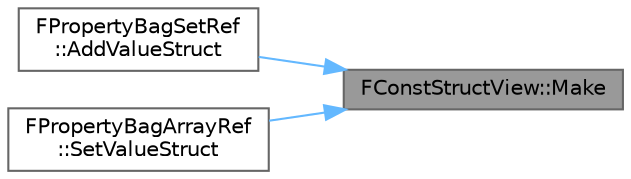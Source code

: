 digraph "FConstStructView::Make"
{
 // INTERACTIVE_SVG=YES
 // LATEX_PDF_SIZE
  bgcolor="transparent";
  edge [fontname=Helvetica,fontsize=10,labelfontname=Helvetica,labelfontsize=10];
  node [fontname=Helvetica,fontsize=10,shape=box,height=0.2,width=0.4];
  rankdir="RL";
  Node1 [id="Node000001",label="FConstStructView::Make",height=0.2,width=0.4,color="gray40", fillcolor="grey60", style="filled", fontcolor="black",tooltip="Creates a new FConstStructView from the templated struct."];
  Node1 -> Node2 [id="edge1_Node000001_Node000002",dir="back",color="steelblue1",style="solid",tooltip=" "];
  Node2 [id="Node000002",label="FPropertyBagSetRef\l::AddValueStruct",height=0.2,width=0.4,color="grey40", fillcolor="white", style="filled",URL="$d7/d67/classFPropertyBagSetRef.html#a772ae3a53af6470e9f7f13403fe97439",tooltip="Adds struct value specified type."];
  Node1 -> Node3 [id="edge2_Node000001_Node000003",dir="back",color="steelblue1",style="solid",tooltip=" "];
  Node3 [id="Node000003",label="FPropertyBagArrayRef\l::SetValueStruct",height=0.2,width=0.4,color="grey40", fillcolor="white", style="filled",URL="$d5/dd6/classFPropertyBagArrayRef.html#aad7763b8e90cd7e7a4e262e6da35e607",tooltip="Sets struct value specified type."];
}
